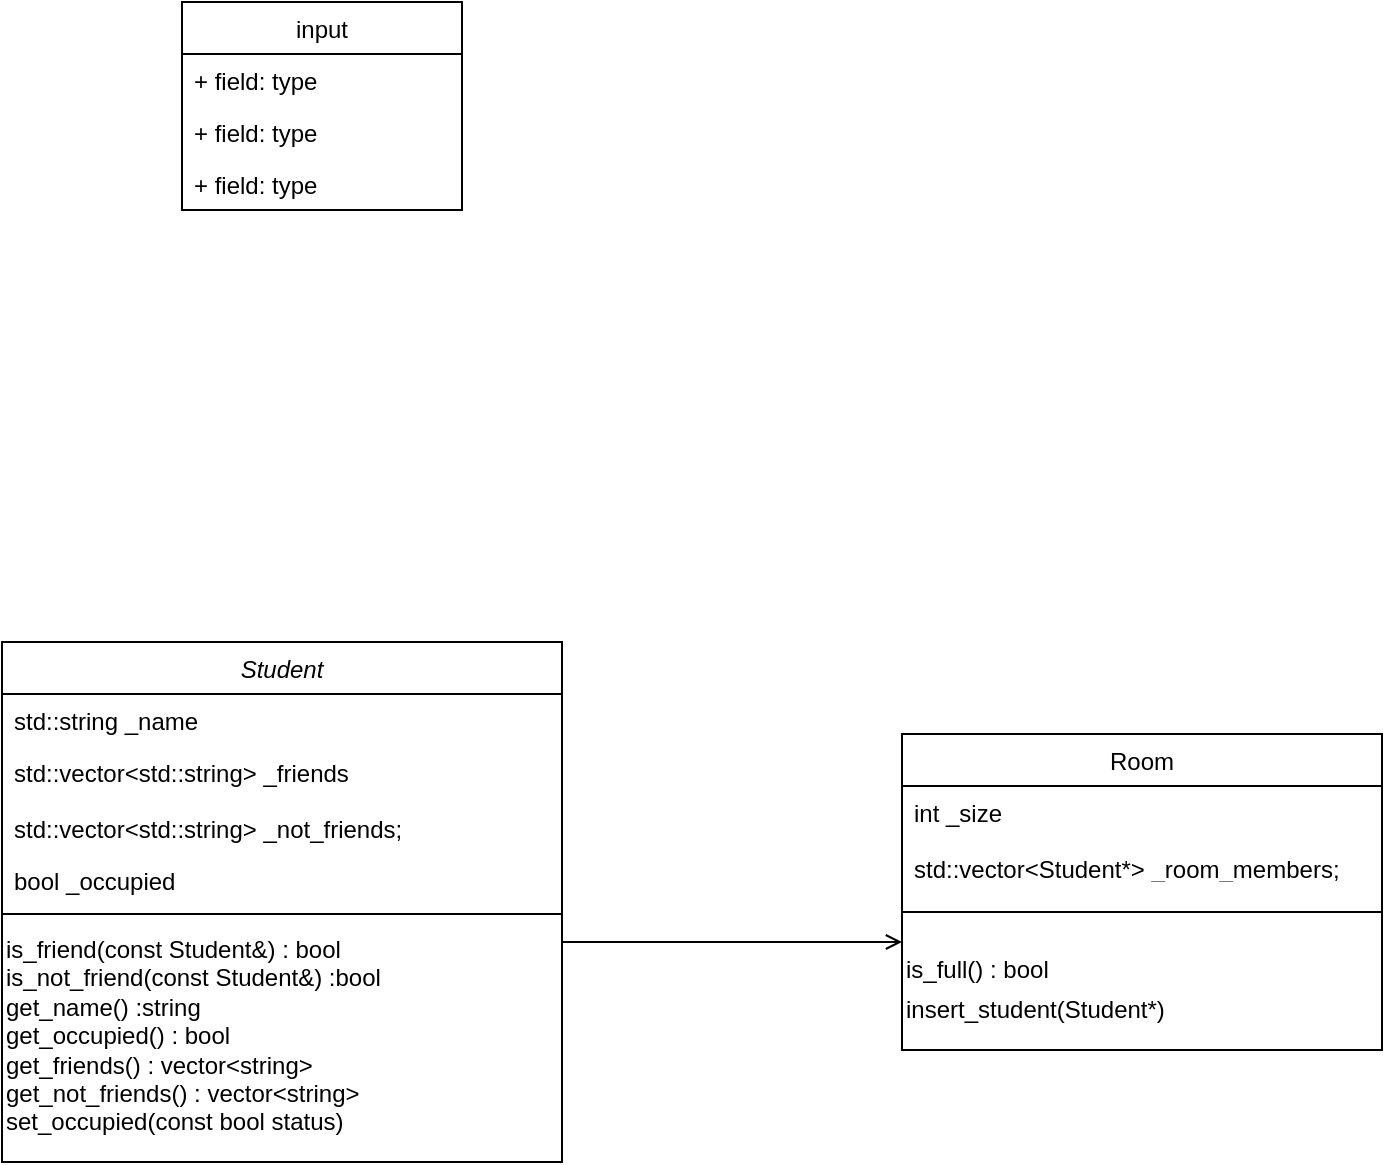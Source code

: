 <mxfile version="14.6.3" type="device"><diagram id="C5RBs43oDa-KdzZeNtuy" name="Page-1"><mxGraphModel dx="1328" dy="762" grid="1" gridSize="10" guides="1" tooltips="1" connect="1" arrows="1" fold="1" page="1" pageScale="1" pageWidth="827" pageHeight="1169" math="0" shadow="0"><root><mxCell id="WIyWlLk6GJQsqaUBKTNV-0"/><mxCell id="WIyWlLk6GJQsqaUBKTNV-1" parent="WIyWlLk6GJQsqaUBKTNV-0"/><mxCell id="zkfFHV4jXpPFQw0GAbJ--0" value="Student" style="swimlane;fontStyle=2;align=center;verticalAlign=top;childLayout=stackLayout;horizontal=1;startSize=26;horizontalStack=0;resizeParent=1;resizeLast=0;collapsible=1;marginBottom=0;rounded=0;shadow=0;strokeWidth=1;" parent="WIyWlLk6GJQsqaUBKTNV-1" vertex="1"><mxGeometry x="90" y="460" width="280" height="260" as="geometry"><mxRectangle x="230" y="140" width="160" height="26" as="alternateBounds"/></mxGeometry></mxCell><mxCell id="zkfFHV4jXpPFQw0GAbJ--1" value="std::string _name" style="text;align=left;verticalAlign=top;spacingLeft=4;spacingRight=4;overflow=hidden;rotatable=0;points=[[0,0.5],[1,0.5]];portConstraint=eastwest;" parent="zkfFHV4jXpPFQw0GAbJ--0" vertex="1"><mxGeometry y="26" width="280" height="26" as="geometry"/></mxCell><mxCell id="zkfFHV4jXpPFQw0GAbJ--2" value="std::vector&lt;std::string&gt; _friends" style="text;align=left;verticalAlign=top;spacingLeft=4;spacingRight=4;overflow=hidden;rotatable=0;points=[[0,0.5],[1,0.5]];portConstraint=eastwest;rounded=0;shadow=0;html=0;" parent="zkfFHV4jXpPFQw0GAbJ--0" vertex="1"><mxGeometry y="52" width="280" height="28" as="geometry"/></mxCell><mxCell id="zkfFHV4jXpPFQw0GAbJ--3" value="std::vector&lt;std::string&gt; _not_friends;" style="text;align=left;verticalAlign=top;spacingLeft=4;spacingRight=4;overflow=hidden;rotatable=0;points=[[0,0.5],[1,0.5]];portConstraint=eastwest;rounded=0;shadow=0;html=0;" parent="zkfFHV4jXpPFQw0GAbJ--0" vertex="1"><mxGeometry y="80" width="280" height="26" as="geometry"/></mxCell><mxCell id="zkfFHV4jXpPFQw0GAbJ--5" value="bool _occupied" style="text;align=left;verticalAlign=top;spacingLeft=4;spacingRight=4;overflow=hidden;rotatable=0;points=[[0,0.5],[1,0.5]];portConstraint=eastwest;" parent="zkfFHV4jXpPFQw0GAbJ--0" vertex="1"><mxGeometry y="106" width="280" height="26" as="geometry"/></mxCell><mxCell id="zkfFHV4jXpPFQw0GAbJ--4" value="" style="line;html=1;strokeWidth=1;align=left;verticalAlign=middle;spacingTop=-1;spacingLeft=3;spacingRight=3;rotatable=0;labelPosition=right;points=[];portConstraint=eastwest;" parent="zkfFHV4jXpPFQw0GAbJ--0" vertex="1"><mxGeometry y="132" width="280" height="8" as="geometry"/></mxCell><mxCell id="2igWBMEqe42FJwhu31Yy-5" value="is_friend(const Student&amp;amp;) : bool&lt;br&gt;is_not_friend(const Student&amp;amp;) :bool&lt;br&gt;get_name() :string&lt;br&gt;get_occupied() : bool&lt;br&gt;get_friends() : vector&amp;lt;string&amp;gt;&lt;br&gt;get_not_friends() : vector&amp;lt;string&amp;gt;&lt;br&gt;set_occupied(const bool status)" style="text;html=1;strokeColor=none;fillColor=none;align=left;verticalAlign=top;whiteSpace=wrap;rounded=0;" vertex="1" parent="zkfFHV4jXpPFQw0GAbJ--0"><mxGeometry y="140" width="280" height="120" as="geometry"/></mxCell><mxCell id="zkfFHV4jXpPFQw0GAbJ--17" value="Room" style="swimlane;fontStyle=0;align=center;verticalAlign=top;childLayout=stackLayout;horizontal=1;startSize=26;horizontalStack=0;resizeParent=1;resizeLast=0;collapsible=1;marginBottom=0;rounded=0;shadow=0;strokeWidth=1;" parent="WIyWlLk6GJQsqaUBKTNV-1" vertex="1"><mxGeometry x="540" y="506" width="240" height="158" as="geometry"><mxRectangle x="550" y="140" width="160" height="26" as="alternateBounds"/></mxGeometry></mxCell><mxCell id="zkfFHV4jXpPFQw0GAbJ--19" value="&#9;int _size&#10;&#10;std::vector&lt;Student*&gt; _room_members;&#10;" style="text;align=left;verticalAlign=top;spacingLeft=4;spacingRight=4;overflow=hidden;rotatable=0;points=[[0,0.5],[1,0.5]];portConstraint=eastwest;rounded=0;shadow=0;html=0;" parent="zkfFHV4jXpPFQw0GAbJ--17" vertex="1"><mxGeometry y="26" width="240" height="44" as="geometry"/></mxCell><mxCell id="zkfFHV4jXpPFQw0GAbJ--23" value="" style="line;html=1;strokeWidth=1;align=left;verticalAlign=middle;spacingTop=-1;spacingLeft=3;spacingRight=3;rotatable=0;labelPosition=right;points=[];portConstraint=eastwest;" parent="zkfFHV4jXpPFQw0GAbJ--17" vertex="1"><mxGeometry y="70" width="240" height="38" as="geometry"/></mxCell><mxCell id="2igWBMEqe42FJwhu31Yy-0" value="is_full() : bool" style="text;html=1;align=left;verticalAlign=middle;resizable=0;points=[];autosize=1;strokeColor=none;" vertex="1" parent="zkfFHV4jXpPFQw0GAbJ--17"><mxGeometry y="108" width="240" height="20" as="geometry"/></mxCell><mxCell id="2igWBMEqe42FJwhu31Yy-2" value="insert_student(Student*)&amp;nbsp;" style="text;html=1;align=left;verticalAlign=middle;resizable=0;points=[];autosize=1;strokeColor=none;" vertex="1" parent="zkfFHV4jXpPFQw0GAbJ--17"><mxGeometry y="128" width="240" height="20" as="geometry"/></mxCell><mxCell id="zkfFHV4jXpPFQw0GAbJ--26" value="" style="endArrow=open;shadow=0;strokeWidth=1;rounded=0;endFill=1;edgeStyle=elbowEdgeStyle;elbow=vertical;" parent="WIyWlLk6GJQsqaUBKTNV-1" target="zkfFHV4jXpPFQw0GAbJ--23" edge="1"><mxGeometry x="0.5" y="41" relative="1" as="geometry"><mxPoint x="370" y="610" as="sourcePoint"/><mxPoint x="510" y="610" as="targetPoint"/><mxPoint x="-40" y="32" as="offset"/></mxGeometry></mxCell><mxCell id="2igWBMEqe42FJwhu31Yy-8" value="input" style="swimlane;fontStyle=0;childLayout=stackLayout;horizontal=1;startSize=26;fillColor=none;horizontalStack=0;resizeParent=1;resizeParentMax=0;resizeLast=0;collapsible=1;marginBottom=0;align=center;" vertex="1" parent="WIyWlLk6GJQsqaUBKTNV-1"><mxGeometry x="180" y="140" width="140" height="104" as="geometry"/></mxCell><mxCell id="2igWBMEqe42FJwhu31Yy-9" value="+ field: type" style="text;strokeColor=none;fillColor=none;align=left;verticalAlign=top;spacingLeft=4;spacingRight=4;overflow=hidden;rotatable=0;points=[[0,0.5],[1,0.5]];portConstraint=eastwest;" vertex="1" parent="2igWBMEqe42FJwhu31Yy-8"><mxGeometry y="26" width="140" height="26" as="geometry"/></mxCell><mxCell id="2igWBMEqe42FJwhu31Yy-10" value="+ field: type" style="text;strokeColor=none;fillColor=none;align=left;verticalAlign=top;spacingLeft=4;spacingRight=4;overflow=hidden;rotatable=0;points=[[0,0.5],[1,0.5]];portConstraint=eastwest;" vertex="1" parent="2igWBMEqe42FJwhu31Yy-8"><mxGeometry y="52" width="140" height="26" as="geometry"/></mxCell><mxCell id="2igWBMEqe42FJwhu31Yy-11" value="+ field: type" style="text;strokeColor=none;fillColor=none;align=left;verticalAlign=top;spacingLeft=4;spacingRight=4;overflow=hidden;rotatable=0;points=[[0,0.5],[1,0.5]];portConstraint=eastwest;" vertex="1" parent="2igWBMEqe42FJwhu31Yy-8"><mxGeometry y="78" width="140" height="26" as="geometry"/></mxCell></root></mxGraphModel></diagram></mxfile>